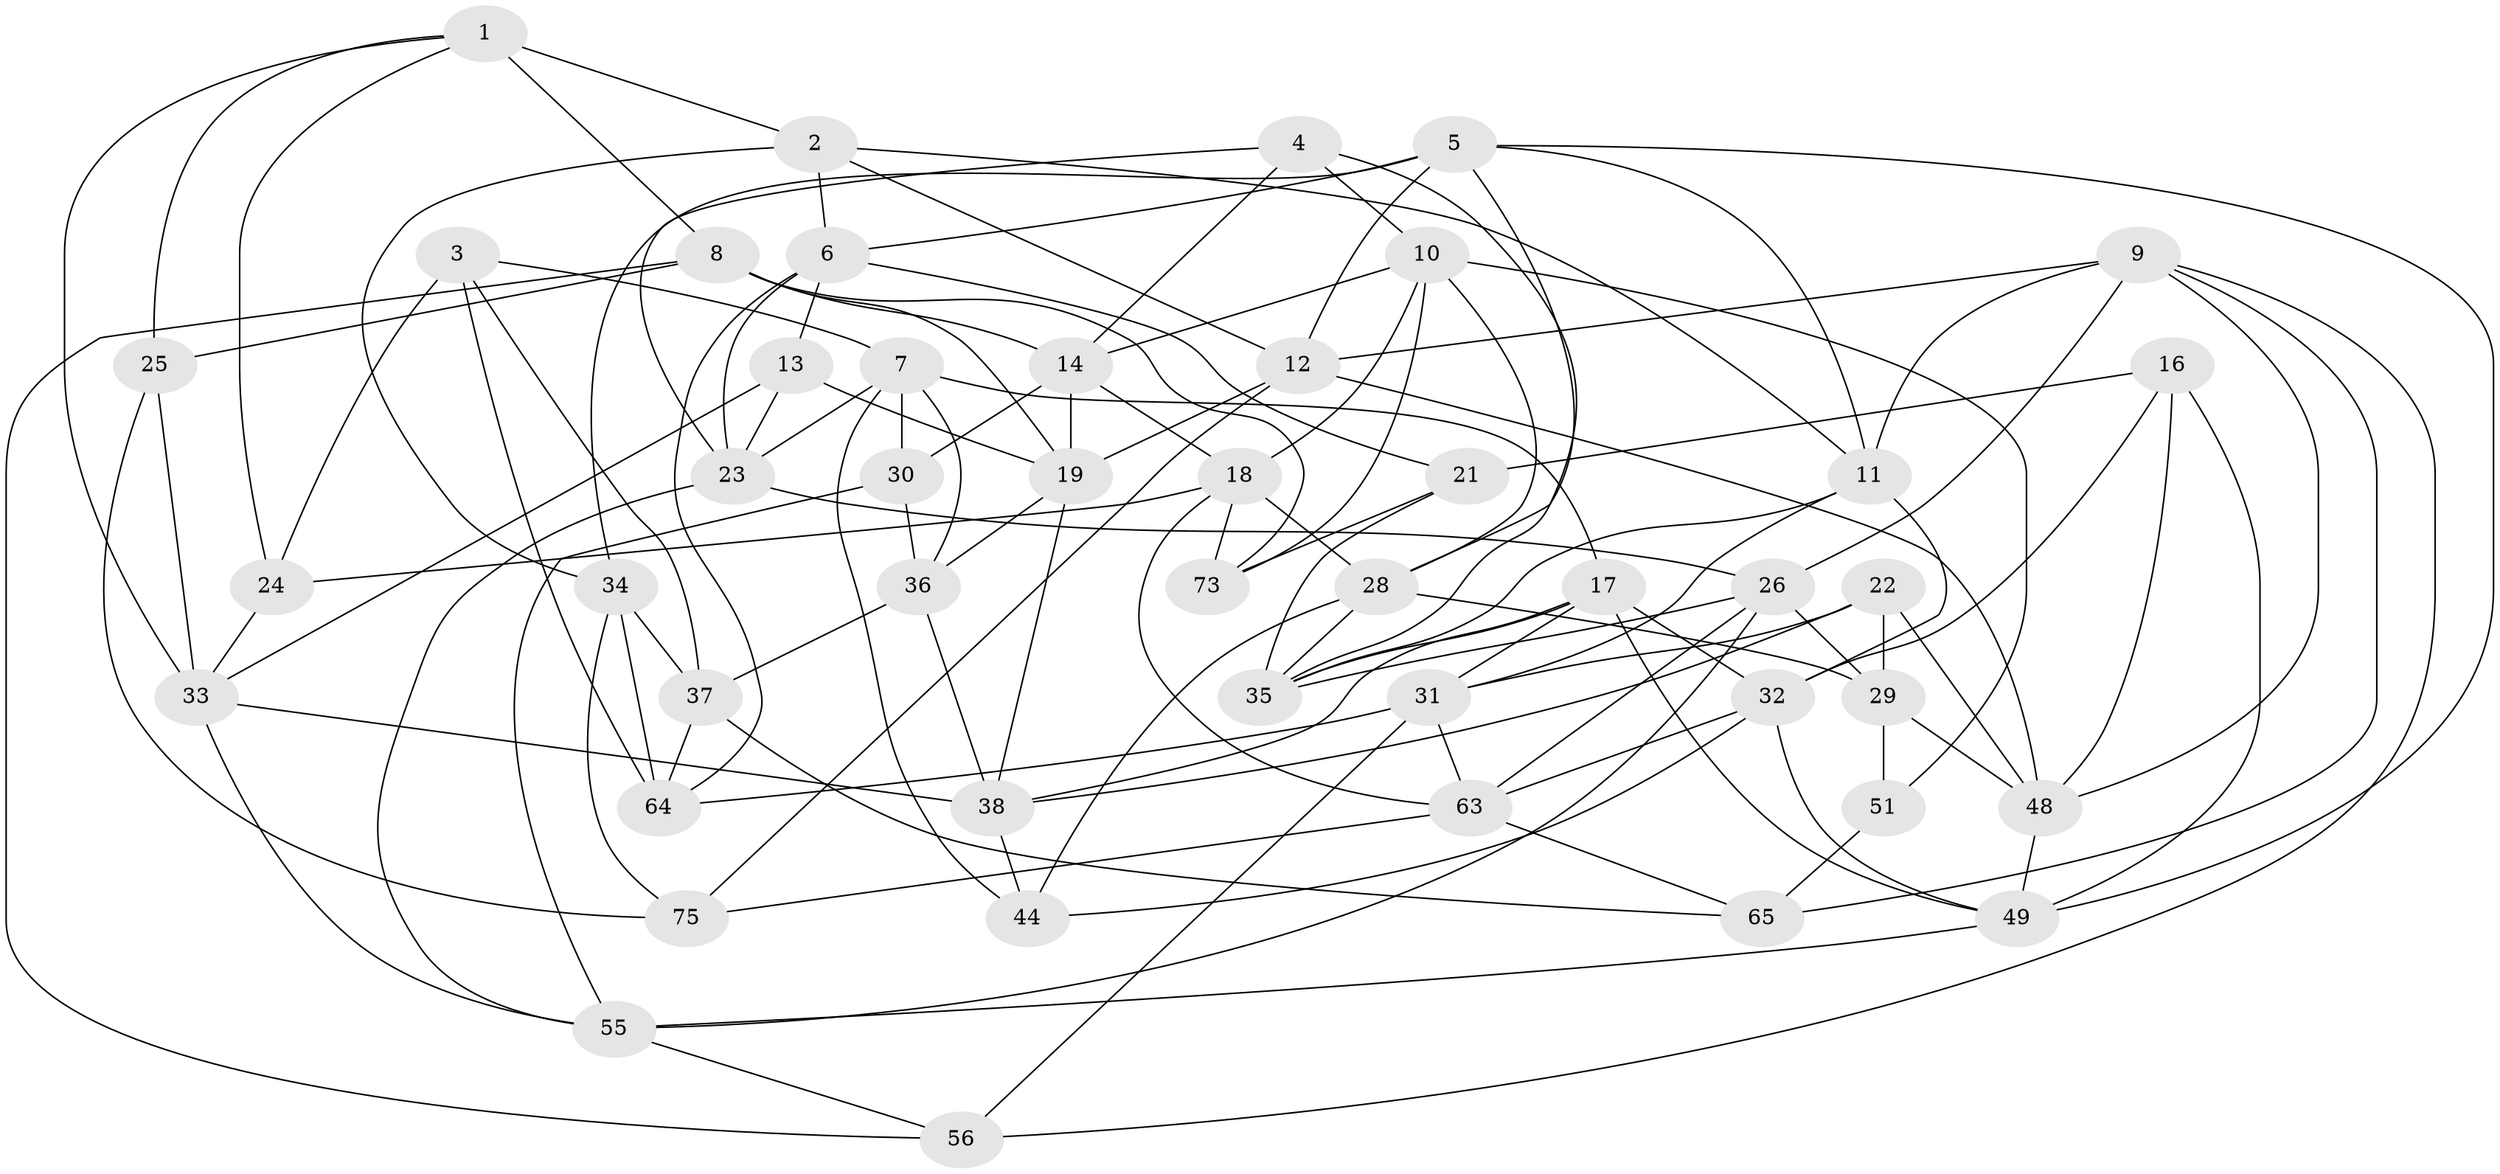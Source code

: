 // Generated by graph-tools (version 1.1) at 2025/24/03/03/25 07:24:23]
// undirected, 46 vertices, 119 edges
graph export_dot {
graph [start="1"]
  node [color=gray90,style=filled];
  1 [super="+52"];
  2 [super="+60"];
  3;
  4;
  5 [super="+67"];
  6 [super="+62"];
  7 [super="+45"];
  8 [super="+59"];
  9 [super="+41"];
  10 [super="+27"];
  11 [super="+15"];
  12 [super="+40"];
  13;
  14 [super="+69"];
  16;
  17 [super="+61"];
  18 [super="+66"];
  19 [super="+20"];
  21;
  22;
  23 [super="+39"];
  24;
  25;
  26 [super="+54"];
  28 [super="+68"];
  29 [super="+74"];
  30;
  31 [super="+42"];
  32 [super="+53"];
  33 [super="+47"];
  34 [super="+70"];
  35 [super="+50"];
  36 [super="+77"];
  37 [super="+46"];
  38 [super="+43"];
  44;
  48 [super="+57"];
  49 [super="+58"];
  51;
  55 [super="+72"];
  56;
  63 [super="+76"];
  64 [super="+71"];
  65;
  73;
  75;
  1 -- 25;
  1 -- 24;
  1 -- 8;
  1 -- 2 [weight=2];
  1 -- 33;
  2 -- 6;
  2 -- 34;
  2 -- 11;
  2 -- 12;
  3 -- 64;
  3 -- 24;
  3 -- 7;
  3 -- 37;
  4 -- 23;
  4 -- 14;
  4 -- 35;
  4 -- 10;
  5 -- 6;
  5 -- 49;
  5 -- 28;
  5 -- 34;
  5 -- 11;
  5 -- 12;
  6 -- 13;
  6 -- 64;
  6 -- 21;
  6 -- 23;
  7 -- 36;
  7 -- 30;
  7 -- 44;
  7 -- 23;
  7 -- 17;
  8 -- 73;
  8 -- 56;
  8 -- 25;
  8 -- 19;
  8 -- 14;
  9 -- 12;
  9 -- 48;
  9 -- 11;
  9 -- 56;
  9 -- 65;
  9 -- 26;
  10 -- 51;
  10 -- 73;
  10 -- 28;
  10 -- 18;
  10 -- 14;
  11 -- 32;
  11 -- 35;
  11 -- 31;
  12 -- 75;
  12 -- 48;
  12 -- 19;
  13 -- 19;
  13 -- 23;
  13 -- 33;
  14 -- 18;
  14 -- 30;
  14 -- 19;
  16 -- 49;
  16 -- 32;
  16 -- 21;
  16 -- 48;
  17 -- 32;
  17 -- 31;
  17 -- 35;
  17 -- 38;
  17 -- 49;
  18 -- 73;
  18 -- 63;
  18 -- 24;
  18 -- 28;
  19 -- 36;
  19 -- 38;
  21 -- 73;
  21 -- 35;
  22 -- 38;
  22 -- 29;
  22 -- 48;
  22 -- 31;
  23 -- 55;
  23 -- 26;
  24 -- 33;
  25 -- 75;
  25 -- 33;
  26 -- 35;
  26 -- 55;
  26 -- 63;
  26 -- 29;
  28 -- 44;
  28 -- 29;
  28 -- 35;
  29 -- 51 [weight=2];
  29 -- 48;
  30 -- 55;
  30 -- 36;
  31 -- 56;
  31 -- 64;
  31 -- 63;
  32 -- 44;
  32 -- 63;
  32 -- 49;
  33 -- 38;
  33 -- 55;
  34 -- 37;
  34 -- 64 [weight=2];
  34 -- 75;
  36 -- 38;
  36 -- 37 [weight=2];
  37 -- 64;
  37 -- 65;
  38 -- 44;
  48 -- 49;
  49 -- 55;
  51 -- 65;
  55 -- 56;
  63 -- 75;
  63 -- 65;
}
